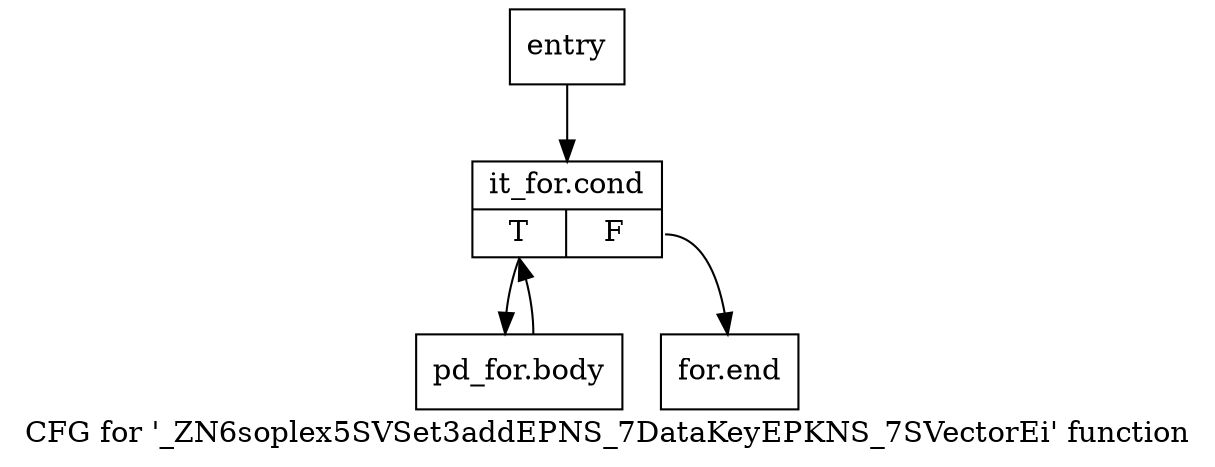 digraph "CFG for '_ZN6soplex5SVSet3addEPNS_7DataKeyEPKNS_7SVectorEi' function" {
	label="CFG for '_ZN6soplex5SVSet3addEPNS_7DataKeyEPKNS_7SVectorEi' function";

	Node0x261ba50 [shape=record,label="{entry}"];
	Node0x261ba50 -> Node0x2626e70;
	Node0x2626e70 [shape=record,label="{it_for.cond|{<s0>T|<s1>F}}"];
	Node0x2626e70:s0 -> Node0x2626ec0;
	Node0x2626e70:s1 -> Node0x2626f10;
	Node0x2626ec0 [shape=record,label="{pd_for.body}"];
	Node0x2626ec0 -> Node0x2626e70;
	Node0x2626f10 [shape=record,label="{for.end}"];
}
